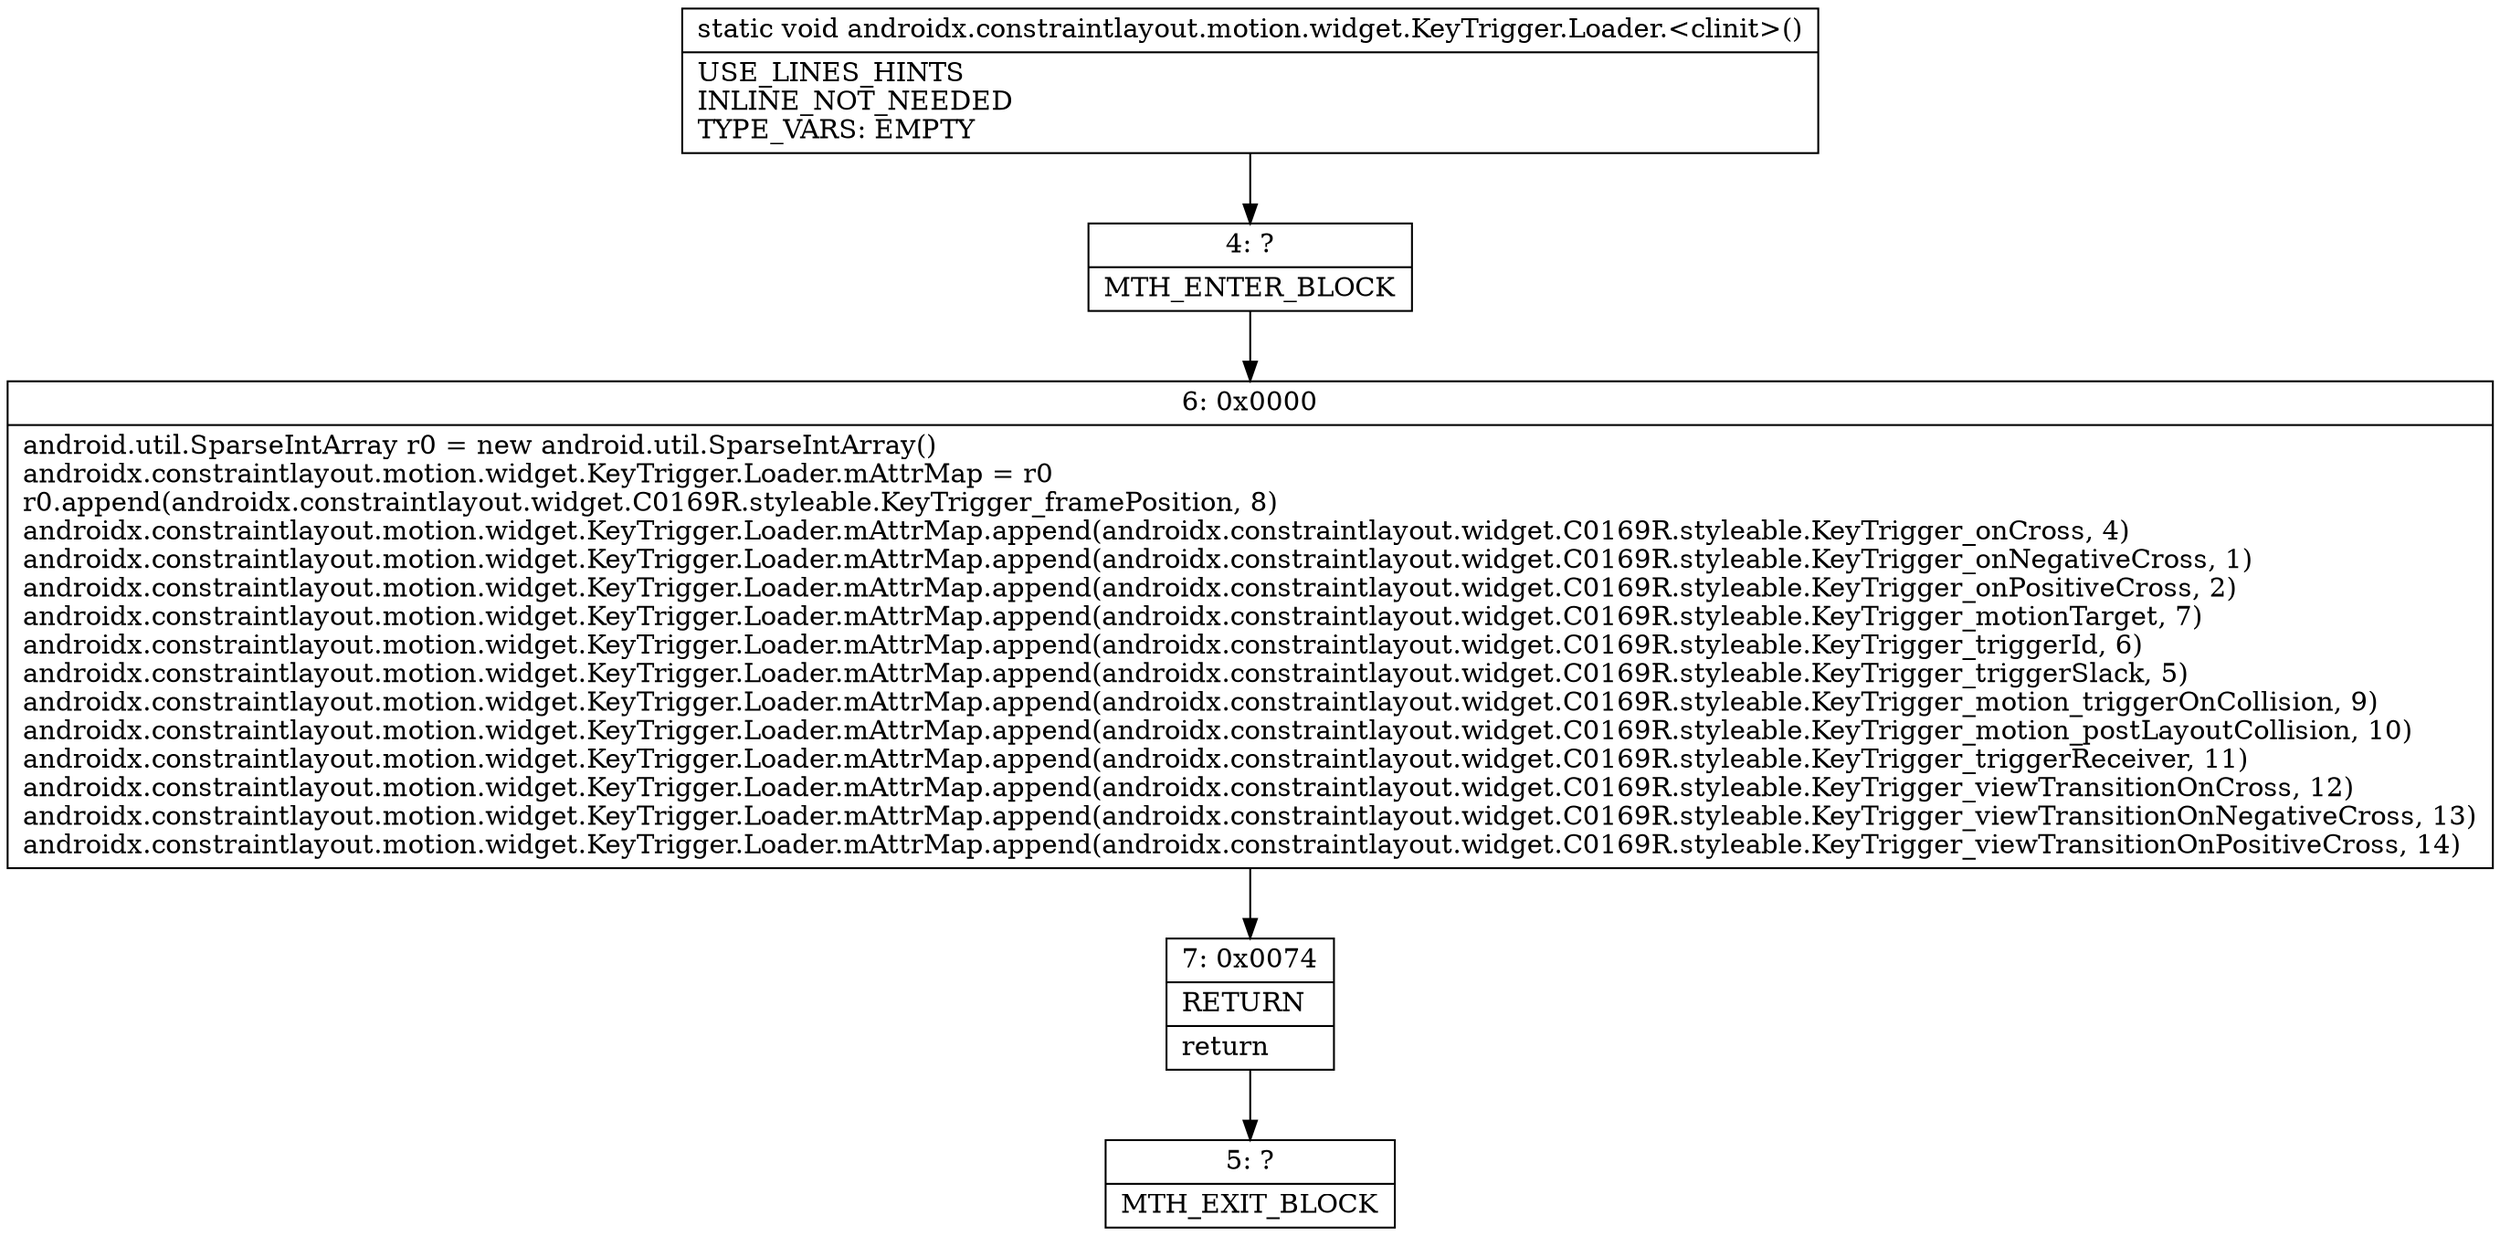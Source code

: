 digraph "CFG forandroidx.constraintlayout.motion.widget.KeyTrigger.Loader.\<clinit\>()V" {
Node_4 [shape=record,label="{4\:\ ?|MTH_ENTER_BLOCK\l}"];
Node_6 [shape=record,label="{6\:\ 0x0000|android.util.SparseIntArray r0 = new android.util.SparseIntArray()\landroidx.constraintlayout.motion.widget.KeyTrigger.Loader.mAttrMap = r0\lr0.append(androidx.constraintlayout.widget.C0169R.styleable.KeyTrigger_framePosition, 8)\landroidx.constraintlayout.motion.widget.KeyTrigger.Loader.mAttrMap.append(androidx.constraintlayout.widget.C0169R.styleable.KeyTrigger_onCross, 4)\landroidx.constraintlayout.motion.widget.KeyTrigger.Loader.mAttrMap.append(androidx.constraintlayout.widget.C0169R.styleable.KeyTrigger_onNegativeCross, 1)\landroidx.constraintlayout.motion.widget.KeyTrigger.Loader.mAttrMap.append(androidx.constraintlayout.widget.C0169R.styleable.KeyTrigger_onPositiveCross, 2)\landroidx.constraintlayout.motion.widget.KeyTrigger.Loader.mAttrMap.append(androidx.constraintlayout.widget.C0169R.styleable.KeyTrigger_motionTarget, 7)\landroidx.constraintlayout.motion.widget.KeyTrigger.Loader.mAttrMap.append(androidx.constraintlayout.widget.C0169R.styleable.KeyTrigger_triggerId, 6)\landroidx.constraintlayout.motion.widget.KeyTrigger.Loader.mAttrMap.append(androidx.constraintlayout.widget.C0169R.styleable.KeyTrigger_triggerSlack, 5)\landroidx.constraintlayout.motion.widget.KeyTrigger.Loader.mAttrMap.append(androidx.constraintlayout.widget.C0169R.styleable.KeyTrigger_motion_triggerOnCollision, 9)\landroidx.constraintlayout.motion.widget.KeyTrigger.Loader.mAttrMap.append(androidx.constraintlayout.widget.C0169R.styleable.KeyTrigger_motion_postLayoutCollision, 10)\landroidx.constraintlayout.motion.widget.KeyTrigger.Loader.mAttrMap.append(androidx.constraintlayout.widget.C0169R.styleable.KeyTrigger_triggerReceiver, 11)\landroidx.constraintlayout.motion.widget.KeyTrigger.Loader.mAttrMap.append(androidx.constraintlayout.widget.C0169R.styleable.KeyTrigger_viewTransitionOnCross, 12)\landroidx.constraintlayout.motion.widget.KeyTrigger.Loader.mAttrMap.append(androidx.constraintlayout.widget.C0169R.styleable.KeyTrigger_viewTransitionOnNegativeCross, 13)\landroidx.constraintlayout.motion.widget.KeyTrigger.Loader.mAttrMap.append(androidx.constraintlayout.widget.C0169R.styleable.KeyTrigger_viewTransitionOnPositiveCross, 14)\l}"];
Node_7 [shape=record,label="{7\:\ 0x0074|RETURN\l|return\l}"];
Node_5 [shape=record,label="{5\:\ ?|MTH_EXIT_BLOCK\l}"];
MethodNode[shape=record,label="{static void androidx.constraintlayout.motion.widget.KeyTrigger.Loader.\<clinit\>()  | USE_LINES_HINTS\lINLINE_NOT_NEEDED\lTYPE_VARS: EMPTY\l}"];
MethodNode -> Node_4;Node_4 -> Node_6;
Node_6 -> Node_7;
Node_7 -> Node_5;
}

